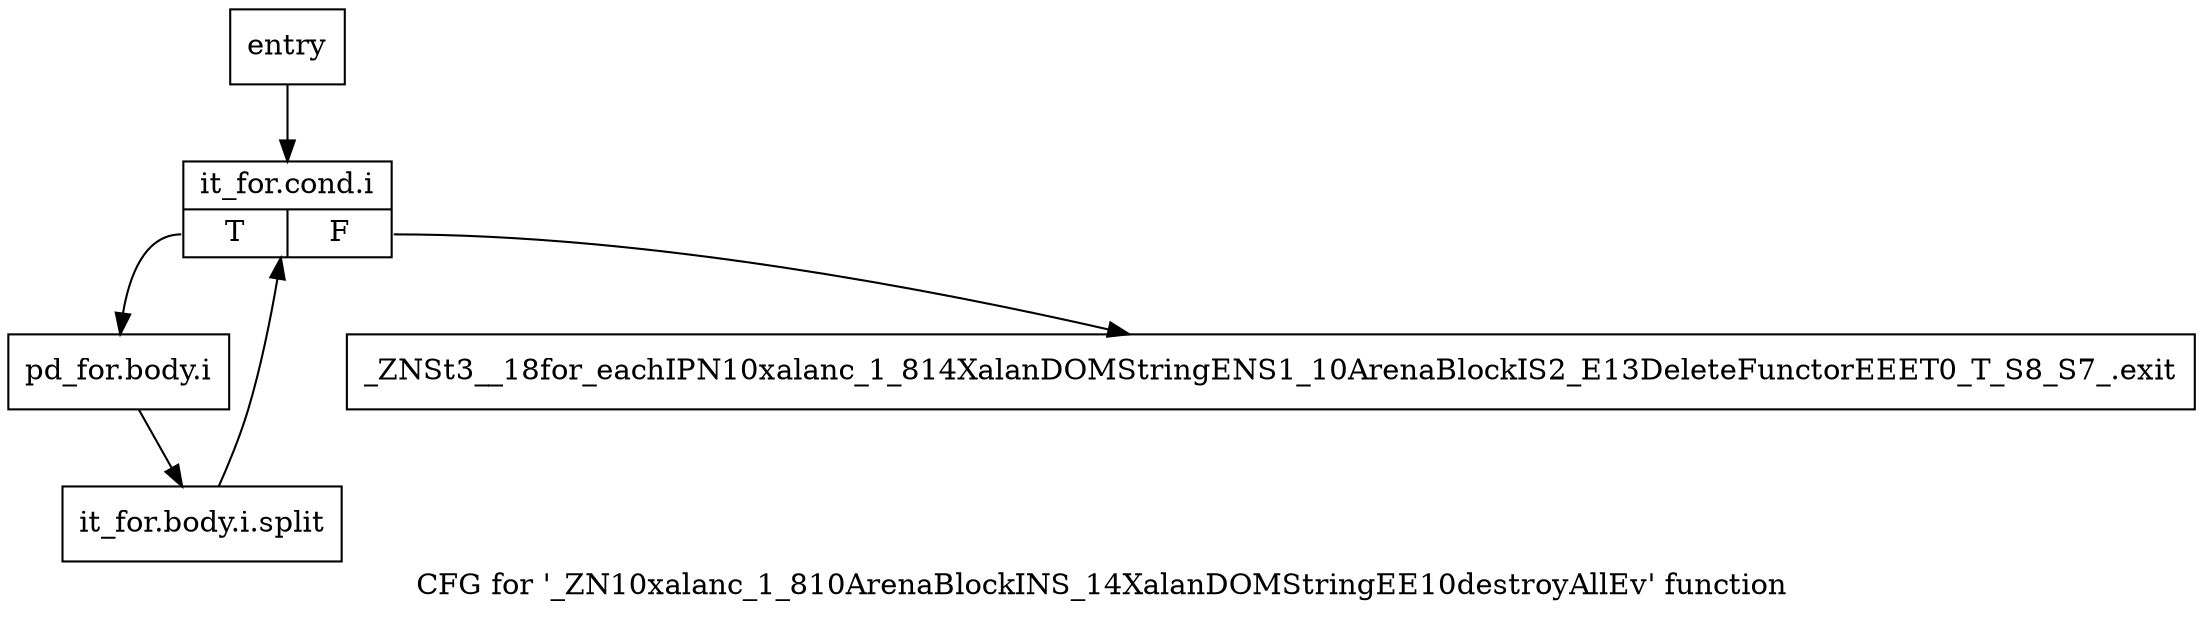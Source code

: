 digraph "CFG for '_ZN10xalanc_1_810ArenaBlockINS_14XalanDOMStringEE10destroyAllEv' function" {
	label="CFG for '_ZN10xalanc_1_810ArenaBlockINS_14XalanDOMStringEE10destroyAllEv' function";

	Node0x5e8fb40 [shape=record,label="{entry}"];
	Node0x5e8fb40 -> Node0x5e8fb90;
	Node0x5e8fb90 [shape=record,label="{it_for.cond.i|{<s0>T|<s1>F}}"];
	Node0x5e8fb90:s0 -> Node0x5e8fbe0;
	Node0x5e8fb90:s1 -> Node0x5e8fc30;
	Node0x5e8fbe0 [shape=record,label="{pd_for.body.i}"];
	Node0x5e8fbe0 -> Node0xb7b2130;
	Node0xb7b2130 [shape=record,label="{it_for.body.i.split}"];
	Node0xb7b2130 -> Node0x5e8fb90;
	Node0x5e8fc30 [shape=record,label="{_ZNSt3__18for_eachIPN10xalanc_1_814XalanDOMStringENS1_10ArenaBlockIS2_E13DeleteFunctorEEET0_T_S8_S7_.exit}"];
}
